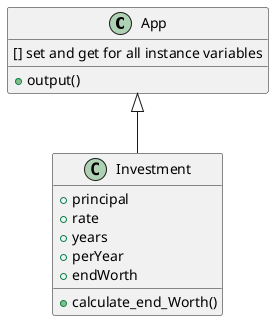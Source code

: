 @startuml

class App
{
[] set and get for all instance variables
+ output()
}
App <|--Investment

class Investment
{
+principal
+rate
+years
+perYear
+endWorth
+calculate_end_Worth()
}

@enduml